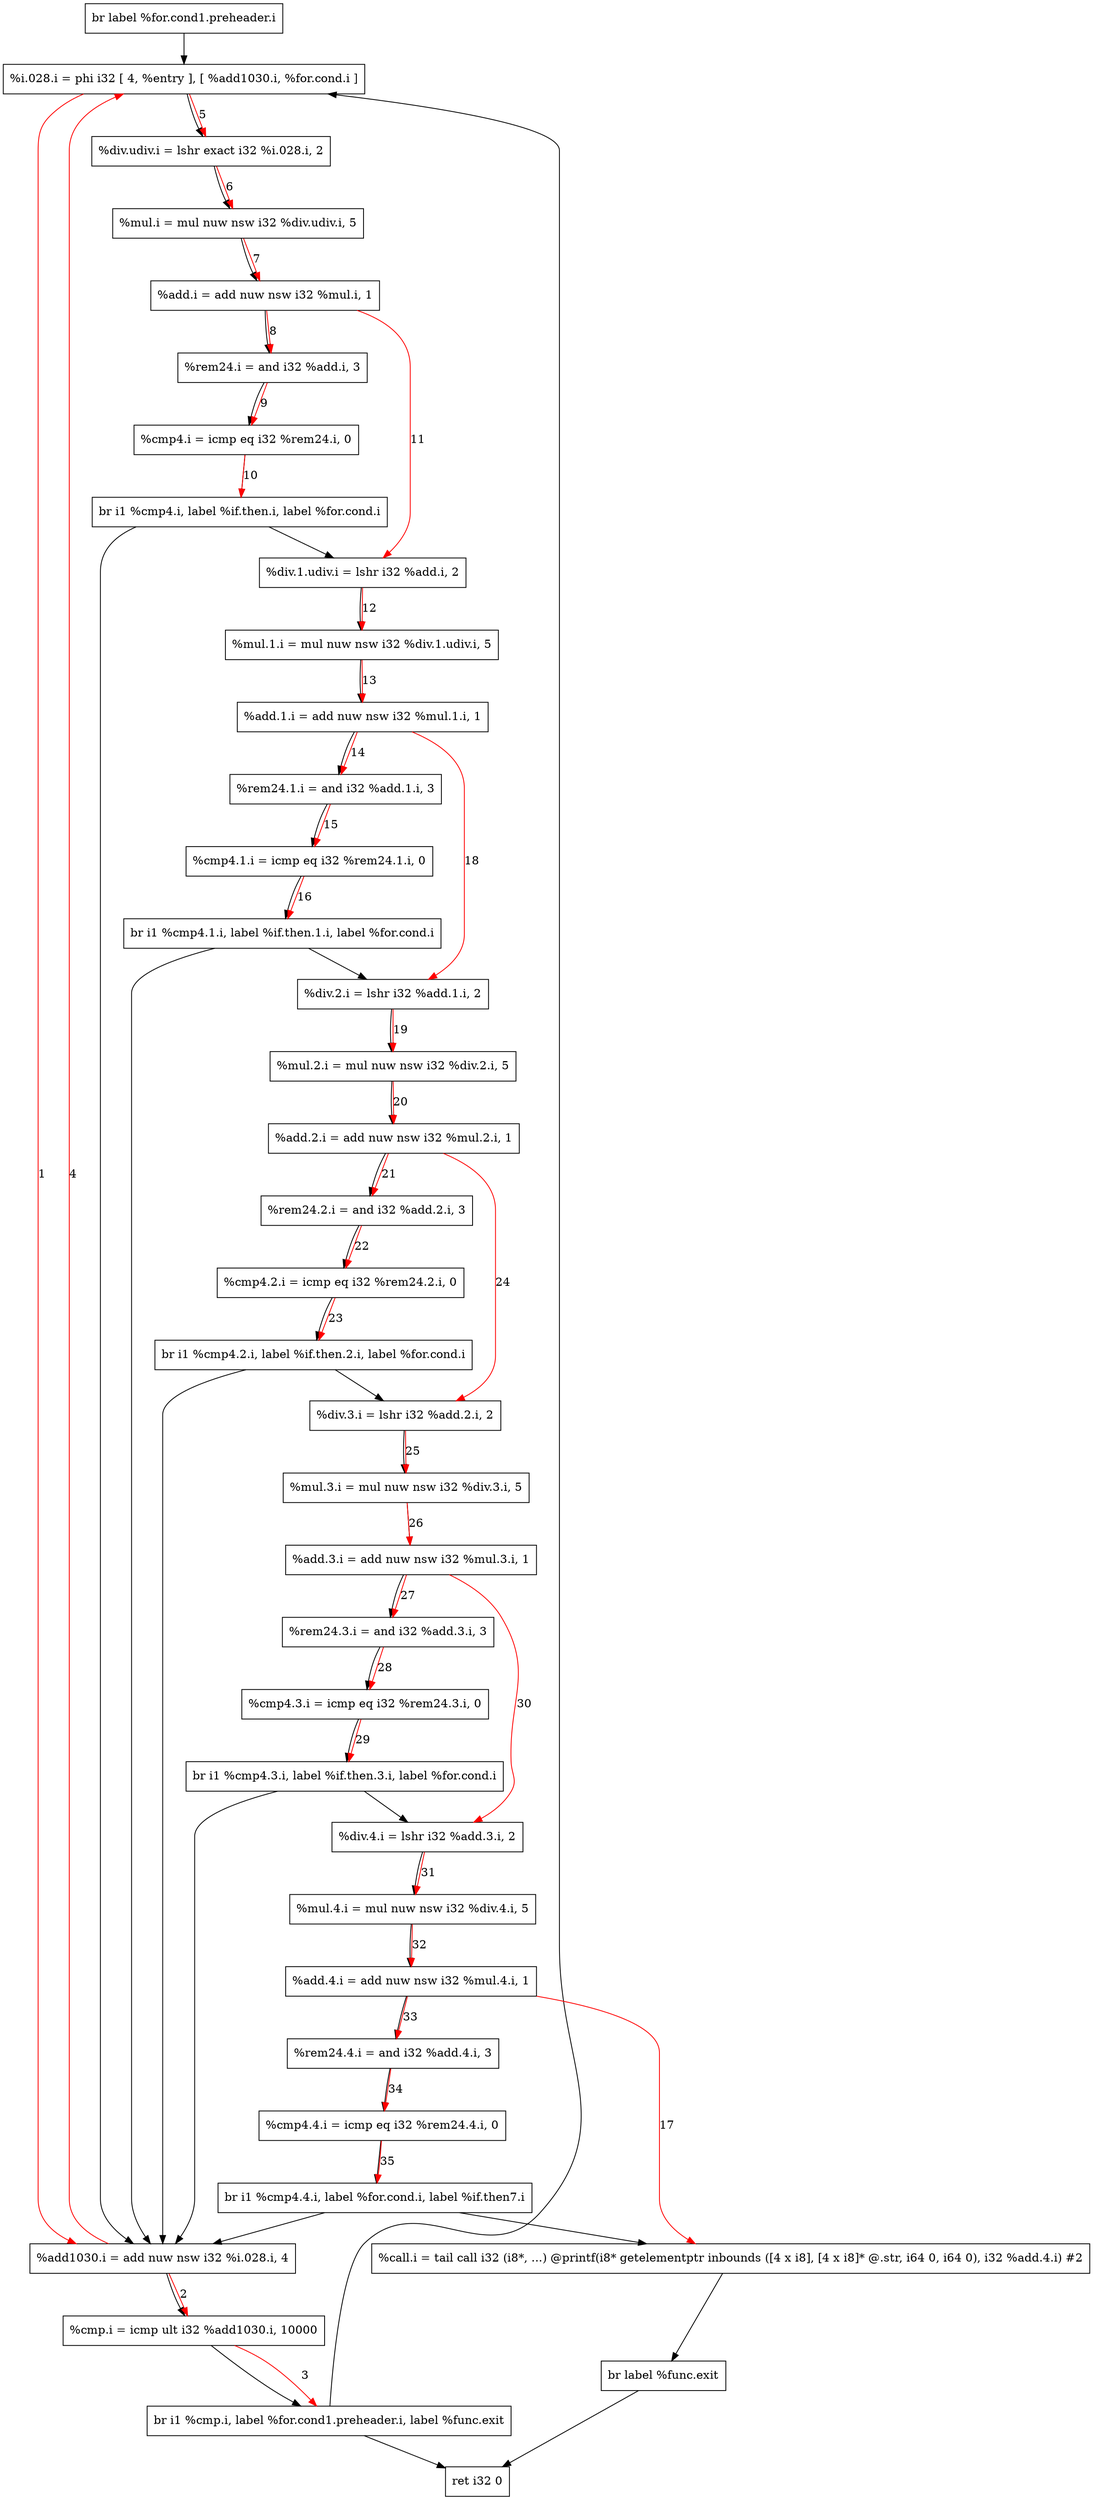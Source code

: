 digraph "CDFG for'main' function" {
	Node0x564f94643098[shape=record, label="  br label %for.cond1.preheader.i"]
	Node0x564f94646470[shape=record, label="  %add1030.i = add nuw nsw i32 %i.028.i, 4"]
	Node0x564f94646510[shape=record, label="  %cmp.i = icmp ult i32 %add1030.i, 10000"]
	Node0x564f946466c8[shape=record, label="  br i1 %cmp.i, label %for.cond1.preheader.i, label %func.exit"]
	Node0x564f94646748[shape=record, label="  %i.028.i = phi i32 [ 4, %entry ], [ %add1030.i, %for.cond.i ]"]
	Node0x564f94646810[shape=record, label="  %div.udiv.i = lshr exact i32 %i.028.i, 2"]
	Node0x564f94646880[shape=record, label="  %mul.i = mul nuw nsw i32 %div.udiv.i, 5"]
	Node0x564f946468f0[shape=record, label="  %add.i = add nuw nsw i32 %mul.i, 1"]
	Node0x564f94646980[shape=record, label="  %rem24.i = and i32 %add.i, 3"]
	Node0x564f94646bb0[shape=record, label="  %cmp4.i = icmp eq i32 %rem24.i, 0"]
	Node0x564f94646ca8[shape=record, label="  br i1 %cmp4.i, label %if.then.i, label %for.cond.i"]
	Node0x564f94646d20[shape=record, label="  %div.1.udiv.i = lshr i32 %add.i, 2"]
	Node0x564f94646d90[shape=record, label="  %mul.1.i = mul nuw nsw i32 %div.1.udiv.i, 5"]
	Node0x564f94646e20[shape=record, label="  %add.1.i = add nuw nsw i32 %mul.1.i, 1"]
	Node0x564f94646eb0[shape=record, label="  %rem24.1.i = and i32 %add.1.i, 3"]
	Node0x564f94646f50[shape=record, label="  %cmp4.1.i = icmp eq i32 %rem24.1.i, 0"]
	Node0x564f94647088[shape=record, label="  br i1 %cmp4.1.i, label %if.then.1.i, label %for.cond.i"]
	Node0x564f94647208[shape=record, label="  %call.i = tail call i32 (i8*, ...) @printf(i8* getelementptr inbounds ([4 x i8], [4 x i8]* @.str, i64 0, i64 0), i32 %add.4.i) #2"]
	Node0x564f946472e8[shape=record, label="  br label %func.exit"]
	Node0x564f94647360[shape=record, label="  %div.2.i = lshr i32 %add.1.i, 2"]
	Node0x564f946473f0[shape=record, label="  %mul.2.i = mul nuw nsw i32 %div.2.i, 5"]
	Node0x564f946477a0[shape=record, label="  %add.2.i = add nuw nsw i32 %mul.2.i, 1"]
	Node0x564f94647830[shape=record, label="  %rem24.2.i = and i32 %add.2.i, 3"]
	Node0x564f946478d0[shape=record, label="  %cmp4.2.i = icmp eq i32 %rem24.2.i, 0"]
	Node0x564f94647a08[shape=record, label="  br i1 %cmp4.2.i, label %if.then.2.i, label %for.cond.i"]
	Node0x564f94647a80[shape=record, label="  %div.3.i = lshr i32 %add.2.i, 2"]
	Node0x564f94647b10[shape=record, label="  %mul.3.i = mul nuw nsw i32 %div.3.i, 5"]
	Node0x564f94647ba0[shape=record, label="  %add.3.i = add nuw nsw i32 %mul.3.i, 1"]
	Node0x564f94647c30[shape=record, label="  %rem24.3.i = and i32 %add.3.i, 3"]
	Node0x564f94647cd0[shape=record, label="  %cmp4.3.i = icmp eq i32 %rem24.3.i, 0"]
	Node0x564f94647e08[shape=record, label="  br i1 %cmp4.3.i, label %if.then.3.i, label %for.cond.i"]
	Node0x564f94647e80[shape=record, label="  %div.4.i = lshr i32 %add.3.i, 2"]
	Node0x564f94647f10[shape=record, label="  %mul.4.i = mul nuw nsw i32 %div.4.i, 5"]
	Node0x564f94647fa0[shape=record, label="  %add.4.i = add nuw nsw i32 %mul.4.i, 1"]
	Node0x564f94648010[shape=record, label="  %rem24.4.i = and i32 %add.4.i, 3"]
	Node0x564f94648080[shape=record, label="  %cmp4.4.i = icmp eq i32 %rem24.4.i, 0"]
	Node0x564f94648138[shape=record, label="  br i1 %cmp4.4.i, label %for.cond.i, label %if.then7.i"]
	Node0x564f94646638[shape=record, label="  ret i32 0"]
	Node0x564f94643098 -> Node0x564f94646748
	Node0x564f94646470 -> Node0x564f94646510
	Node0x564f94646510 -> Node0x564f946466c8
	Node0x564f946466c8 -> Node0x564f94646748
	Node0x564f946466c8 -> Node0x564f94646638
	Node0x564f94646748 -> Node0x564f94646810
	Node0x564f94646810 -> Node0x564f94646880
	Node0x564f94646880 -> Node0x564f946468f0
	Node0x564f946468f0 -> Node0x564f94646980
	Node0x564f94646980 -> Node0x564f94646bb0
	Node0x564f94646bb0 -> Node0x564f94646ca8
	Node0x564f94646ca8 -> Node0x564f94646d20
	Node0x564f94646ca8 -> Node0x564f94646470
	Node0x564f94646d20 -> Node0x564f94646d90
	Node0x564f94646d90 -> Node0x564f94646e20
	Node0x564f94646e20 -> Node0x564f94646eb0
	Node0x564f94646eb0 -> Node0x564f94646f50
	Node0x564f94646f50 -> Node0x564f94647088
	Node0x564f94647088 -> Node0x564f94647360
	Node0x564f94647088 -> Node0x564f94646470
	Node0x564f94647208 -> Node0x564f946472e8
	Node0x564f946472e8 -> Node0x564f94646638
	Node0x564f94647360 -> Node0x564f946473f0
	Node0x564f946473f0 -> Node0x564f946477a0
	Node0x564f946477a0 -> Node0x564f94647830
	Node0x564f94647830 -> Node0x564f946478d0
	Node0x564f946478d0 -> Node0x564f94647a08
	Node0x564f94647a08 -> Node0x564f94647a80
	Node0x564f94647a08 -> Node0x564f94646470
	Node0x564f94647a80 -> Node0x564f94647b10
	Node0x564f94647b10 -> Node0x564f94647ba0
	Node0x564f94647ba0 -> Node0x564f94647c30
	Node0x564f94647c30 -> Node0x564f94647cd0
	Node0x564f94647cd0 -> Node0x564f94647e08
	Node0x564f94647e08 -> Node0x564f94647e80
	Node0x564f94647e08 -> Node0x564f94646470
	Node0x564f94647e80 -> Node0x564f94647f10
	Node0x564f94647f10 -> Node0x564f94647fa0
	Node0x564f94647fa0 -> Node0x564f94648010
	Node0x564f94648010 -> Node0x564f94648080
	Node0x564f94648080 -> Node0x564f94648138
	Node0x564f94648138 -> Node0x564f94646470
	Node0x564f94648138 -> Node0x564f94647208
edge [color=red]
	Node0x564f94646748 -> Node0x564f94646470[label="1"]
	Node0x564f94646470 -> Node0x564f94646510[label="2"]
	Node0x564f94646510 -> Node0x564f946466c8[label="3"]
	Node0x564f94646470 -> Node0x564f94646748[label="4"]
	Node0x564f94646748 -> Node0x564f94646810[label="5"]
	Node0x564f94646810 -> Node0x564f94646880[label="6"]
	Node0x564f94646880 -> Node0x564f946468f0[label="7"]
	Node0x564f946468f0 -> Node0x564f94646980[label="8"]
	Node0x564f94646980 -> Node0x564f94646bb0[label="9"]
	Node0x564f94646bb0 -> Node0x564f94646ca8[label="10"]
	Node0x564f946468f0 -> Node0x564f94646d20[label="11"]
	Node0x564f94646d20 -> Node0x564f94646d90[label="12"]
	Node0x564f94646d90 -> Node0x564f94646e20[label="13"]
	Node0x564f94646e20 -> Node0x564f94646eb0[label="14"]
	Node0x564f94646eb0 -> Node0x564f94646f50[label="15"]
	Node0x564f94646f50 -> Node0x564f94647088[label="16"]
	Node0x564f94647fa0 -> Node0x564f94647208[label="17"]
	Node0x564f94646e20 -> Node0x564f94647360[label="18"]
	Node0x564f94647360 -> Node0x564f946473f0[label="19"]
	Node0x564f946473f0 -> Node0x564f946477a0[label="20"]
	Node0x564f946477a0 -> Node0x564f94647830[label="21"]
	Node0x564f94647830 -> Node0x564f946478d0[label="22"]
	Node0x564f946478d0 -> Node0x564f94647a08[label="23"]
	Node0x564f946477a0 -> Node0x564f94647a80[label="24"]
	Node0x564f94647a80 -> Node0x564f94647b10[label="25"]
	Node0x564f94647b10 -> Node0x564f94647ba0[label="26"]
	Node0x564f94647ba0 -> Node0x564f94647c30[label="27"]
	Node0x564f94647c30 -> Node0x564f94647cd0[label="28"]
	Node0x564f94647cd0 -> Node0x564f94647e08[label="29"]
	Node0x564f94647ba0 -> Node0x564f94647e80[label="30"]
	Node0x564f94647e80 -> Node0x564f94647f10[label="31"]
	Node0x564f94647f10 -> Node0x564f94647fa0[label="32"]
	Node0x564f94647fa0 -> Node0x564f94648010[label="33"]
	Node0x564f94648010 -> Node0x564f94648080[label="34"]
	Node0x564f94648080 -> Node0x564f94648138[label="35"]
}
